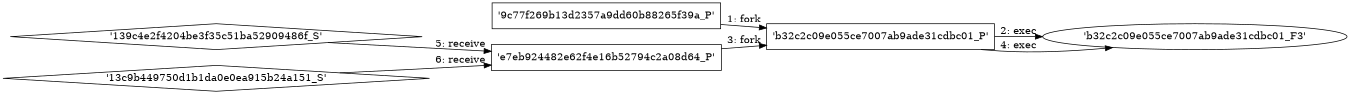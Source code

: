 digraph "D:\Learning\Paper\apt\基于CTI的攻击预警\Dataset\攻击图\ASGfromALLCTI\Avoid scam phone calls.dot" {
rankdir="LR"
size="9"
fixedsize="false"
splines="true"
nodesep=0.3
ranksep=0
fontsize=10
overlap="scalexy"
engine= "neato"
	"'9c77f269b13d2357a9dd60b88265f39a_P'" [node_type=Process shape=box]
	"'b32c2c09e055ce7007ab9ade31cdbc01_P'" [node_type=Process shape=box]
	"'9c77f269b13d2357a9dd60b88265f39a_P'" -> "'b32c2c09e055ce7007ab9ade31cdbc01_P'" [label="1: fork"]
	"'b32c2c09e055ce7007ab9ade31cdbc01_P'" [node_type=Process shape=box]
	"'b32c2c09e055ce7007ab9ade31cdbc01_F3'" [node_type=File shape=ellipse]
	"'b32c2c09e055ce7007ab9ade31cdbc01_P'" -> "'b32c2c09e055ce7007ab9ade31cdbc01_F3'" [label="2: exec"]
	"'e7eb924482e62f4e16b52794c2a08d64_P'" [node_type=Process shape=box]
	"'b32c2c09e055ce7007ab9ade31cdbc01_P'" [node_type=Process shape=box]
	"'e7eb924482e62f4e16b52794c2a08d64_P'" -> "'b32c2c09e055ce7007ab9ade31cdbc01_P'" [label="3: fork"]
	"'b32c2c09e055ce7007ab9ade31cdbc01_P'" [node_type=Process shape=box]
	"'b32c2c09e055ce7007ab9ade31cdbc01_F3'" [node_type=File shape=ellipse]
	"'b32c2c09e055ce7007ab9ade31cdbc01_P'" -> "'b32c2c09e055ce7007ab9ade31cdbc01_F3'" [label="4: exec"]
	"'e7eb924482e62f4e16b52794c2a08d64_P'" [node_type=Process shape=box]
	"'139c4e2f4204be3f35c51ba52909486f_S'" [node_type=Socket shape=diamond]
	"'139c4e2f4204be3f35c51ba52909486f_S'" -> "'e7eb924482e62f4e16b52794c2a08d64_P'" [label="5: receive"]
	"'e7eb924482e62f4e16b52794c2a08d64_P'" [node_type=Process shape=box]
	"'13c9b449750d1b1da0e0ea915b24a151_S'" [node_type=Socket shape=diamond]
	"'13c9b449750d1b1da0e0ea915b24a151_S'" -> "'e7eb924482e62f4e16b52794c2a08d64_P'" [label="6: receive"]
}
